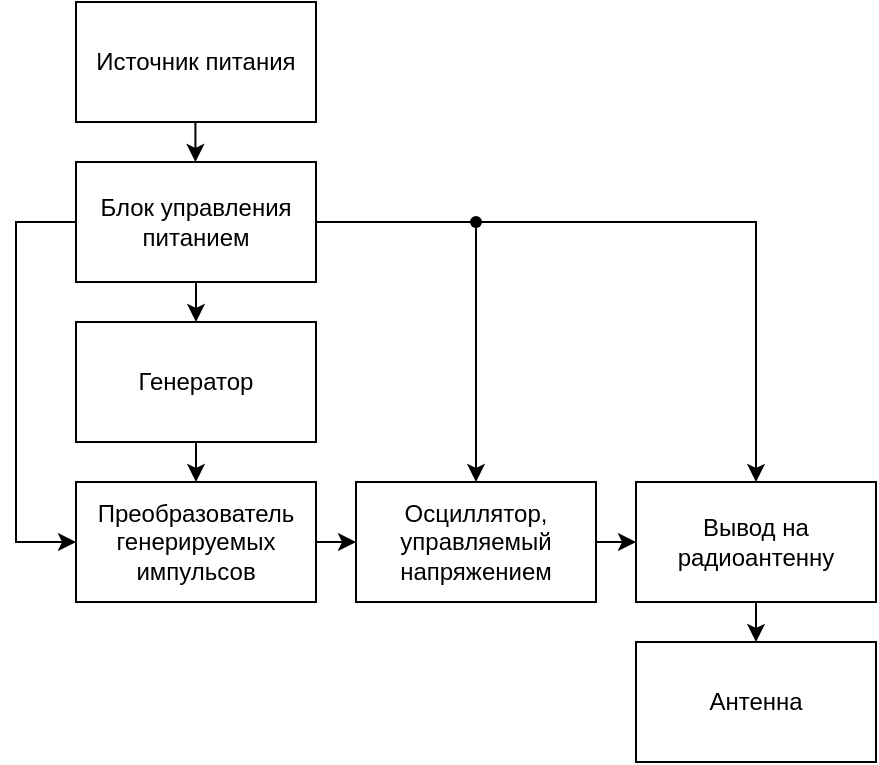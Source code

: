 <mxfile version="24.0.4" type="device">
  <diagram name="Page-1" id="Tm5-Pf5zLw2kzrvyumlG">
    <mxGraphModel dx="989" dy="582" grid="1" gridSize="10" guides="0" tooltips="1" connect="1" arrows="1" fold="1" page="1" pageScale="1" pageWidth="3300" pageHeight="2339" math="0" shadow="0">
      <root>
        <mxCell id="0" />
        <mxCell id="1" parent="0" />
        <mxCell id="Ixpic3u72azCKcVnDw46-1" value="Источник питания" style="rounded=0;whiteSpace=wrap;html=1;" vertex="1" parent="1">
          <mxGeometry x="1320" y="640" width="120" height="60" as="geometry" />
        </mxCell>
        <mxCell id="Ixpic3u72azCKcVnDw46-2" value="Блок управления питанием" style="rounded=0;whiteSpace=wrap;html=1;" vertex="1" parent="1">
          <mxGeometry x="1320" y="720" width="120" height="60" as="geometry" />
        </mxCell>
        <mxCell id="Ixpic3u72azCKcVnDw46-3" value="Генератор" style="rounded=0;whiteSpace=wrap;html=1;" vertex="1" parent="1">
          <mxGeometry x="1320" y="800" width="120" height="60" as="geometry" />
        </mxCell>
        <mxCell id="Ixpic3u72azCKcVnDw46-4" value="Преобразователь генерируемых импульсов" style="rounded=0;whiteSpace=wrap;html=1;" vertex="1" parent="1">
          <mxGeometry x="1320" y="880" width="120" height="60" as="geometry" />
        </mxCell>
        <mxCell id="Ixpic3u72azCKcVnDw46-5" value="Осциллятор, управляемый напряжением" style="rounded=0;whiteSpace=wrap;html=1;" vertex="1" parent="1">
          <mxGeometry x="1460" y="880" width="120" height="60" as="geometry" />
        </mxCell>
        <mxCell id="Ixpic3u72azCKcVnDw46-6" value="Вывод на радиоантенну" style="rounded=0;whiteSpace=wrap;html=1;" vertex="1" parent="1">
          <mxGeometry x="1600" y="880" width="120" height="60" as="geometry" />
        </mxCell>
        <mxCell id="Ixpic3u72azCKcVnDw46-7" value="Антенна" style="rounded=0;whiteSpace=wrap;html=1;" vertex="1" parent="1">
          <mxGeometry x="1600" y="960" width="120" height="60" as="geometry" />
        </mxCell>
        <mxCell id="Ixpic3u72azCKcVnDw46-8" value="" style="endArrow=classic;html=1;rounded=0;" edge="1" parent="1">
          <mxGeometry width="50" height="50" relative="1" as="geometry">
            <mxPoint x="1379.71" y="700" as="sourcePoint" />
            <mxPoint x="1379.71" y="720" as="targetPoint" />
          </mxGeometry>
        </mxCell>
        <mxCell id="Ixpic3u72azCKcVnDw46-9" value="" style="endArrow=classic;html=1;rounded=0;" edge="1" parent="1" source="Ixpic3u72azCKcVnDw46-2" target="Ixpic3u72azCKcVnDw46-3">
          <mxGeometry width="50" height="50" relative="1" as="geometry">
            <mxPoint x="1379.71" y="780" as="sourcePoint" />
            <mxPoint x="1379.71" y="800" as="targetPoint" />
          </mxGeometry>
        </mxCell>
        <mxCell id="Ixpic3u72azCKcVnDw46-10" value="" style="endArrow=classic;html=1;rounded=0;" edge="1" parent="1" source="Ixpic3u72azCKcVnDw46-3" target="Ixpic3u72azCKcVnDw46-4">
          <mxGeometry width="50" height="50" relative="1" as="geometry">
            <mxPoint x="1379.71" y="860" as="sourcePoint" />
            <mxPoint x="1379.71" y="880" as="targetPoint" />
          </mxGeometry>
        </mxCell>
        <mxCell id="Ixpic3u72azCKcVnDw46-11" value="" style="endArrow=classic;html=1;rounded=0;" edge="1" parent="1" source="Ixpic3u72azCKcVnDw46-4" target="Ixpic3u72azCKcVnDw46-5">
          <mxGeometry width="50" height="50" relative="1" as="geometry">
            <mxPoint x="1379.71" y="940" as="sourcePoint" />
            <mxPoint x="1379.71" y="960" as="targetPoint" />
          </mxGeometry>
        </mxCell>
        <mxCell id="Ixpic3u72azCKcVnDw46-12" value="" style="endArrow=classic;html=1;rounded=0;" edge="1" parent="1" source="Ixpic3u72azCKcVnDw46-5" target="Ixpic3u72azCKcVnDw46-6">
          <mxGeometry width="50" height="50" relative="1" as="geometry">
            <mxPoint x="1389.71" y="950" as="sourcePoint" />
            <mxPoint x="1389.71" y="970" as="targetPoint" />
          </mxGeometry>
        </mxCell>
        <mxCell id="Ixpic3u72azCKcVnDw46-13" value="" style="endArrow=classic;html=1;rounded=0;" edge="1" parent="1" source="Ixpic3u72azCKcVnDw46-6" target="Ixpic3u72azCKcVnDw46-7">
          <mxGeometry width="50" height="50" relative="1" as="geometry">
            <mxPoint x="1390" y="1030" as="sourcePoint" />
            <mxPoint x="1390" y="1050" as="targetPoint" />
          </mxGeometry>
        </mxCell>
        <mxCell id="Ixpic3u72azCKcVnDw46-15" value="" style="endArrow=classic;html=1;rounded=0;" edge="1" parent="1" source="Ixpic3u72azCKcVnDw46-2" target="Ixpic3u72azCKcVnDw46-4">
          <mxGeometry width="50" height="50" relative="1" as="geometry">
            <mxPoint x="1390" y="790" as="sourcePoint" />
            <mxPoint x="1390" y="810" as="targetPoint" />
            <Array as="points">
              <mxPoint x="1290" y="750" />
              <mxPoint x="1290" y="910" />
            </Array>
          </mxGeometry>
        </mxCell>
        <mxCell id="Ixpic3u72azCKcVnDw46-16" value="" style="shape=waypoint;sketch=0;fillStyle=solid;size=6;pointerEvents=1;points=[];fillColor=none;resizable=0;rotatable=0;perimeter=centerPerimeter;snapToPoint=1;" vertex="1" parent="1">
          <mxGeometry x="1510" y="740" width="20" height="20" as="geometry" />
        </mxCell>
        <mxCell id="Ixpic3u72azCKcVnDw46-18" value="" style="endArrow=classic;html=1;rounded=0;exitX=0.807;exitY=0.5;exitDx=0;exitDy=0;exitPerimeter=0;" edge="1" parent="1" source="Ixpic3u72azCKcVnDw46-16" target="Ixpic3u72azCKcVnDw46-6">
          <mxGeometry width="50" height="50" relative="1" as="geometry">
            <mxPoint x="1630" y="810" as="sourcePoint" />
            <mxPoint x="1670" y="730" as="targetPoint" />
            <Array as="points">
              <mxPoint x="1660" y="750" />
            </Array>
          </mxGeometry>
        </mxCell>
        <mxCell id="Ixpic3u72azCKcVnDw46-20" value="" style="endArrow=none;html=1;rounded=0;entryX=0.107;entryY=0.5;entryDx=0;entryDy=0;entryPerimeter=0;" edge="1" parent="1" source="Ixpic3u72azCKcVnDw46-2" target="Ixpic3u72azCKcVnDw46-16">
          <mxGeometry width="50" height="50" relative="1" as="geometry">
            <mxPoint x="1440" y="730" as="sourcePoint" />
            <mxPoint x="1490" y="680" as="targetPoint" />
          </mxGeometry>
        </mxCell>
        <mxCell id="Ixpic3u72azCKcVnDw46-21" value="" style="endArrow=classic;html=1;rounded=0;exitX=0.779;exitY=0.529;exitDx=0;exitDy=0;exitPerimeter=0;" edge="1" parent="1" source="Ixpic3u72azCKcVnDw46-16" target="Ixpic3u72azCKcVnDw46-5">
          <mxGeometry width="50" height="50" relative="1" as="geometry">
            <mxPoint x="1570" y="760" as="sourcePoint" />
            <mxPoint x="1570" y="800" as="targetPoint" />
          </mxGeometry>
        </mxCell>
      </root>
    </mxGraphModel>
  </diagram>
</mxfile>
